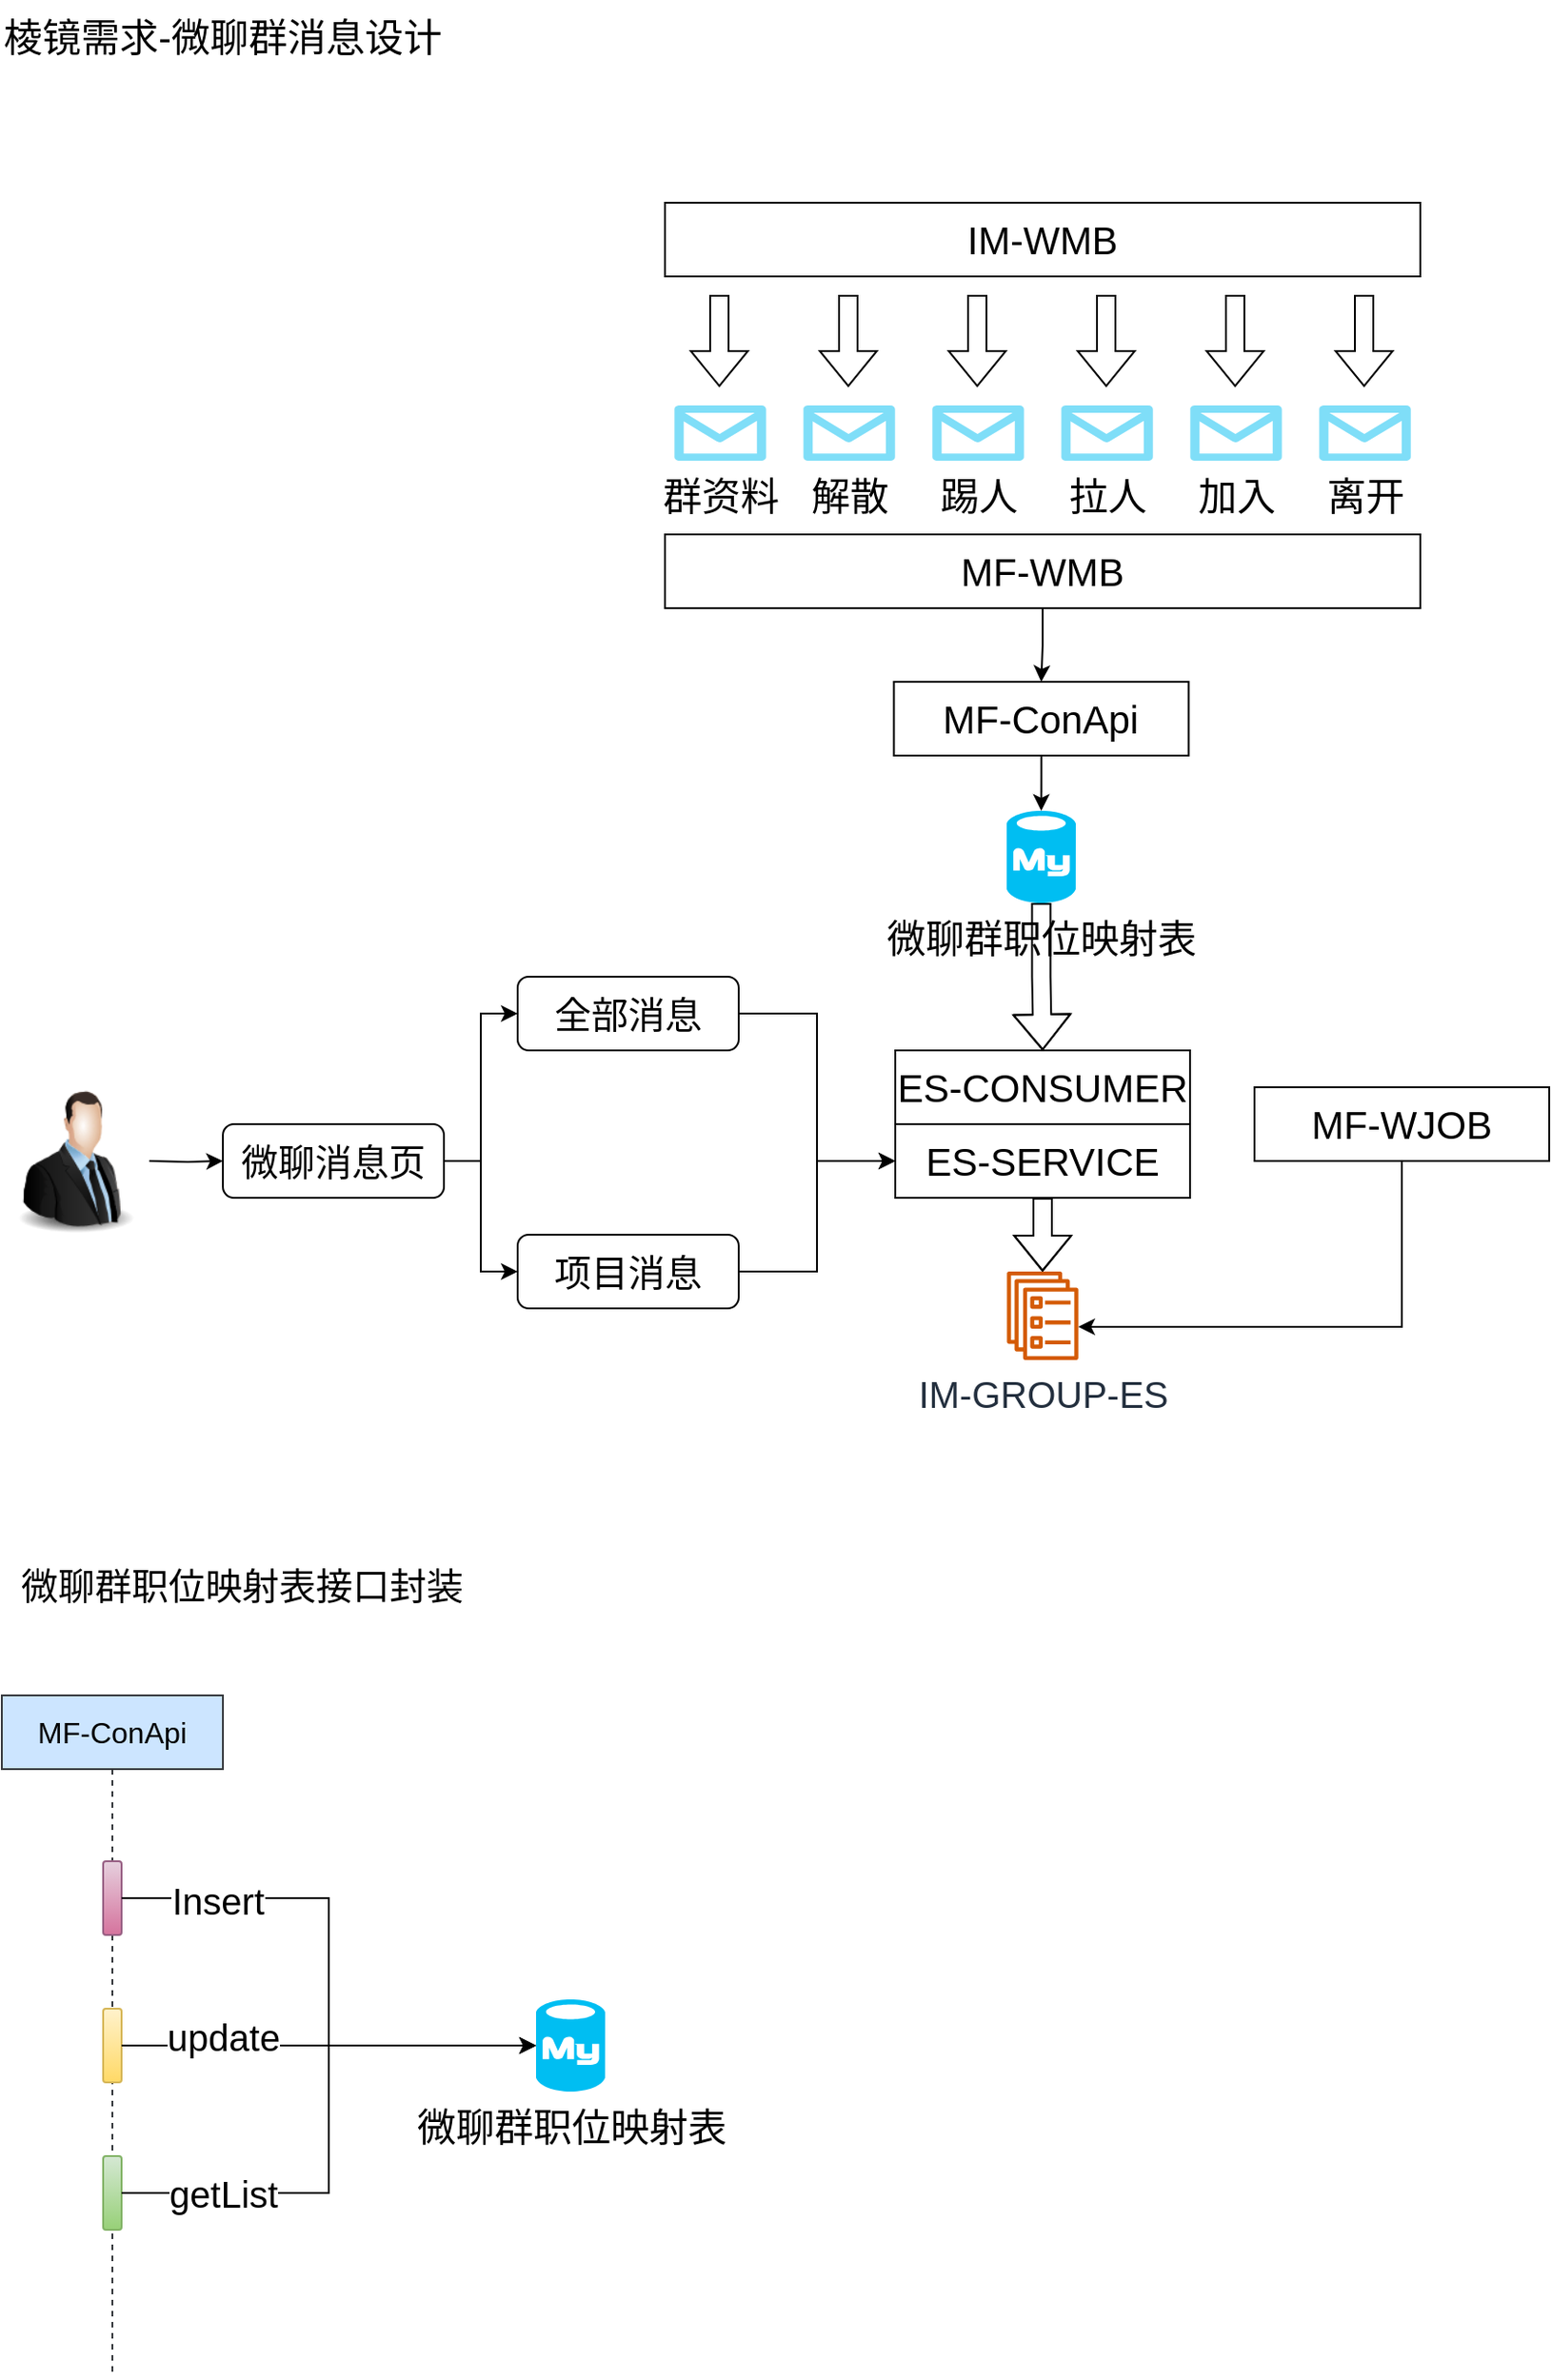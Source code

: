 <mxfile version="20.8.23" type="github">
  <diagram name="第 1 页" id="no80ZFOdHZovuy_X-tqP">
    <mxGraphModel dx="1834" dy="796" grid="1" gridSize="10" guides="1" tooltips="1" connect="1" arrows="1" fold="1" page="0" pageScale="1" pageWidth="827" pageHeight="1169" math="0" shadow="0">
      <root>
        <mxCell id="0" />
        <mxCell id="1" parent="0" />
        <mxCell id="bVZNavHaQ_ImXWAmaFeS-1" value="棱镜需求-微聊群消息设计" style="text;html=1;strokeColor=none;fillColor=none;align=center;verticalAlign=middle;whiteSpace=wrap;rounded=0;fontSize=21;" vertex="1" parent="1">
          <mxGeometry x="-320" y="80" width="240" height="40" as="geometry" />
        </mxCell>
        <mxCell id="bVZNavHaQ_ImXWAmaFeS-10" value="" style="edgeStyle=orthogonalEdgeStyle;rounded=0;orthogonalLoop=1;jettySize=auto;html=1;fontSize=21;" edge="1" parent="1" source="bVZNavHaQ_ImXWAmaFeS-7">
          <mxGeometry relative="1" as="geometry">
            <mxPoint x="380" y="240" as="targetPoint" />
          </mxGeometry>
        </mxCell>
        <mxCell id="bVZNavHaQ_ImXWAmaFeS-11" value="MF-ConApi" style="shape=umlLifeline;perimeter=lifelinePerimeter;whiteSpace=wrap;html=1;container=1;collapsible=0;recursiveResize=0;outlineConnect=0;rounded=0;fontFamily=Helvetica;fontSize=16;strokeColor=#36393d;fillColor=#cce5ff;" vertex="1" parent="1">
          <mxGeometry x="-320" y="1000" width="120" height="370" as="geometry" />
        </mxCell>
        <mxCell id="bVZNavHaQ_ImXWAmaFeS-13" value="" style="html=1;points=[];perimeter=orthogonalPerimeter;rounded=1;fontFamily=Helvetica;fontSize=19;strokeColor=#996185;fillColor=#e6d0de;gradientColor=#d5739d;" vertex="1" parent="bVZNavHaQ_ImXWAmaFeS-11">
          <mxGeometry x="55" y="90" width="10" height="40" as="geometry" />
        </mxCell>
        <mxCell id="bVZNavHaQ_ImXWAmaFeS-15" value="" style="html=1;points=[];perimeter=orthogonalPerimeter;rounded=1;fontFamily=Helvetica;fontSize=19;strokeColor=#d6b656;fillColor=#fff2cc;gradientColor=#ffd966;" vertex="1" parent="bVZNavHaQ_ImXWAmaFeS-11">
          <mxGeometry x="55" y="170" width="10" height="40" as="geometry" />
        </mxCell>
        <mxCell id="bVZNavHaQ_ImXWAmaFeS-17" value="" style="html=1;points=[];perimeter=orthogonalPerimeter;rounded=1;fontFamily=Helvetica;fontSize=19;strokeColor=#82b366;fillColor=#d5e8d4;gradientColor=#97d077;" vertex="1" parent="bVZNavHaQ_ImXWAmaFeS-11">
          <mxGeometry x="55" y="250" width="10" height="40" as="geometry" />
        </mxCell>
        <mxCell id="bVZNavHaQ_ImXWAmaFeS-52" value="IM-GROUP-ES" style="sketch=0;outlineConnect=0;fontColor=#232F3E;gradientColor=none;fillColor=#D45B07;strokeColor=none;dashed=0;verticalLabelPosition=bottom;verticalAlign=top;align=center;html=1;fontSize=20;fontStyle=0;aspect=fixed;pointerEvents=1;shape=mxgraph.aws4.ecs_service;rounded=1;shadow=0;glass=0;" vertex="1" parent="1">
          <mxGeometry x="225.5" y="770" width="39" height="48" as="geometry" />
        </mxCell>
        <mxCell id="bVZNavHaQ_ImXWAmaFeS-53" value="群资料" style="verticalLabelPosition=bottom;html=1;verticalAlign=top;align=center;strokeColor=none;fillColor=#00BEF2;shape=mxgraph.azure.message;pointerEvents=1;rounded=1;shadow=0;glass=0;fontSize=21;" vertex="1" parent="1">
          <mxGeometry x="45" y="300" width="50" height="30" as="geometry" />
        </mxCell>
        <mxCell id="bVZNavHaQ_ImXWAmaFeS-54" value="解散" style="verticalLabelPosition=bottom;html=1;verticalAlign=top;align=center;strokeColor=none;fillColor=#00BEF2;shape=mxgraph.azure.message;pointerEvents=1;rounded=1;shadow=0;glass=0;fontSize=21;" vertex="1" parent="1">
          <mxGeometry x="115" y="300" width="50" height="30" as="geometry" />
        </mxCell>
        <mxCell id="bVZNavHaQ_ImXWAmaFeS-55" value="踢人" style="verticalLabelPosition=bottom;html=1;verticalAlign=top;align=center;strokeColor=none;fillColor=#00BEF2;shape=mxgraph.azure.message;pointerEvents=1;rounded=1;shadow=0;glass=0;fontSize=21;" vertex="1" parent="1">
          <mxGeometry x="185" y="300" width="50" height="30" as="geometry" />
        </mxCell>
        <mxCell id="bVZNavHaQ_ImXWAmaFeS-56" value="拉人" style="verticalLabelPosition=bottom;html=1;verticalAlign=top;align=center;strokeColor=none;fillColor=#00BEF2;shape=mxgraph.azure.message;pointerEvents=1;rounded=1;shadow=0;glass=0;fontSize=21;" vertex="1" parent="1">
          <mxGeometry x="255" y="300" width="50" height="30" as="geometry" />
        </mxCell>
        <mxCell id="bVZNavHaQ_ImXWAmaFeS-57" value="加入" style="verticalLabelPosition=bottom;html=1;verticalAlign=top;align=center;strokeColor=none;fillColor=#00BEF2;shape=mxgraph.azure.message;pointerEvents=1;rounded=1;shadow=0;glass=0;fontSize=21;" vertex="1" parent="1">
          <mxGeometry x="325" y="300" width="50" height="30" as="geometry" />
        </mxCell>
        <mxCell id="bVZNavHaQ_ImXWAmaFeS-58" value="离开" style="verticalLabelPosition=bottom;html=1;verticalAlign=top;align=center;strokeColor=none;fillColor=#00BEF2;shape=mxgraph.azure.message;pointerEvents=1;rounded=1;shadow=0;glass=0;fontSize=21;" vertex="1" parent="1">
          <mxGeometry x="395" y="300" width="50" height="30" as="geometry" />
        </mxCell>
        <mxCell id="bVZNavHaQ_ImXWAmaFeS-63" value="IM-WMB" style="rounded=0;whiteSpace=wrap;html=1;shadow=0;glass=0;fontSize=21;" vertex="1" parent="1">
          <mxGeometry x="40" y="190" width="410" height="40" as="geometry" />
        </mxCell>
        <mxCell id="bVZNavHaQ_ImXWAmaFeS-71" value="" style="shape=flexArrow;endArrow=classic;html=1;rounded=0;fontSize=21;" edge="1" parent="1">
          <mxGeometry width="50" height="50" relative="1" as="geometry">
            <mxPoint x="69.5" y="240" as="sourcePoint" />
            <mxPoint x="69.5" y="290" as="targetPoint" />
          </mxGeometry>
        </mxCell>
        <mxCell id="bVZNavHaQ_ImXWAmaFeS-72" value="" style="shape=flexArrow;endArrow=classic;html=1;rounded=0;fontSize=21;" edge="1" parent="1">
          <mxGeometry width="50" height="50" relative="1" as="geometry">
            <mxPoint x="139.5" y="240" as="sourcePoint" />
            <mxPoint x="139.5" y="290" as="targetPoint" />
          </mxGeometry>
        </mxCell>
        <mxCell id="bVZNavHaQ_ImXWAmaFeS-73" value="" style="shape=flexArrow;endArrow=classic;html=1;rounded=0;fontSize=21;" edge="1" parent="1">
          <mxGeometry width="50" height="50" relative="1" as="geometry">
            <mxPoint x="209.5" y="240" as="sourcePoint" />
            <mxPoint x="209.5" y="290" as="targetPoint" />
          </mxGeometry>
        </mxCell>
        <mxCell id="bVZNavHaQ_ImXWAmaFeS-74" value="" style="shape=flexArrow;endArrow=classic;html=1;rounded=0;fontSize=21;" edge="1" parent="1">
          <mxGeometry width="50" height="50" relative="1" as="geometry">
            <mxPoint x="279.5" y="240" as="sourcePoint" />
            <mxPoint x="279.5" y="290" as="targetPoint" />
          </mxGeometry>
        </mxCell>
        <mxCell id="bVZNavHaQ_ImXWAmaFeS-75" value="" style="shape=flexArrow;endArrow=classic;html=1;rounded=0;fontSize=21;" edge="1" parent="1">
          <mxGeometry width="50" height="50" relative="1" as="geometry">
            <mxPoint x="349.5" y="240" as="sourcePoint" />
            <mxPoint x="349.5" y="290" as="targetPoint" />
          </mxGeometry>
        </mxCell>
        <mxCell id="bVZNavHaQ_ImXWAmaFeS-76" value="" style="shape=flexArrow;endArrow=classic;html=1;rounded=0;fontSize=21;" edge="1" parent="1">
          <mxGeometry width="50" height="50" relative="1" as="geometry">
            <mxPoint x="419.5" y="240" as="sourcePoint" />
            <mxPoint x="419.5" y="290" as="targetPoint" />
          </mxGeometry>
        </mxCell>
        <mxCell id="bVZNavHaQ_ImXWAmaFeS-78" style="edgeStyle=orthogonalEdgeStyle;rounded=0;orthogonalLoop=1;jettySize=auto;html=1;fontSize=21;shape=flexArrow;" edge="1" parent="1" source="bVZNavHaQ_ImXWAmaFeS-77" target="bVZNavHaQ_ImXWAmaFeS-52">
          <mxGeometry relative="1" as="geometry" />
        </mxCell>
        <mxCell id="bVZNavHaQ_ImXWAmaFeS-77" value="ES-SERVICE" style="rounded=0;whiteSpace=wrap;html=1;shadow=0;glass=0;fontSize=21;" vertex="1" parent="1">
          <mxGeometry x="165" y="690" width="160" height="40" as="geometry" />
        </mxCell>
        <mxCell id="bVZNavHaQ_ImXWAmaFeS-107" style="edgeStyle=orthogonalEdgeStyle;rounded=0;orthogonalLoop=1;jettySize=auto;html=1;entryX=0.5;entryY=0;entryDx=0;entryDy=0;fontSize=20;" edge="1" parent="1" source="bVZNavHaQ_ImXWAmaFeS-79" target="bVZNavHaQ_ImXWAmaFeS-105">
          <mxGeometry relative="1" as="geometry" />
        </mxCell>
        <mxCell id="bVZNavHaQ_ImXWAmaFeS-79" value="MF-WMB" style="rounded=0;whiteSpace=wrap;html=1;shadow=0;glass=0;fontSize=21;" vertex="1" parent="1">
          <mxGeometry x="40" y="370" width="410" height="40" as="geometry" />
        </mxCell>
        <mxCell id="bVZNavHaQ_ImXWAmaFeS-85" style="edgeStyle=orthogonalEdgeStyle;shape=flexArrow;rounded=0;orthogonalLoop=1;jettySize=auto;html=1;entryX=0.5;entryY=0;entryDx=0;entryDy=0;fontSize=21;" edge="1" parent="1" source="bVZNavHaQ_ImXWAmaFeS-80" target="bVZNavHaQ_ImXWAmaFeS-84">
          <mxGeometry relative="1" as="geometry" />
        </mxCell>
        <mxCell id="bVZNavHaQ_ImXWAmaFeS-80" value="微聊群职位映射表" style="verticalLabelPosition=bottom;html=1;verticalAlign=top;align=center;strokeColor=none;fillColor=#00BEF2;shape=mxgraph.azure.mysql_database;rounded=0;shadow=0;glass=0;fontSize=21;" vertex="1" parent="1">
          <mxGeometry x="225.5" y="520" width="37.5" height="50" as="geometry" />
        </mxCell>
        <mxCell id="bVZNavHaQ_ImXWAmaFeS-84" value="ES-CONSUMER" style="rounded=0;whiteSpace=wrap;html=1;shadow=0;glass=0;fontSize=21;" vertex="1" parent="1">
          <mxGeometry x="165" y="650" width="160" height="40" as="geometry" />
        </mxCell>
        <mxCell id="bVZNavHaQ_ImXWAmaFeS-90" style="edgeStyle=orthogonalEdgeStyle;rounded=0;orthogonalLoop=1;jettySize=auto;html=1;fontSize=20;" edge="1" parent="1" target="bVZNavHaQ_ImXWAmaFeS-89">
          <mxGeometry relative="1" as="geometry">
            <mxPoint x="-240" y="710" as="sourcePoint" />
          </mxGeometry>
        </mxCell>
        <mxCell id="bVZNavHaQ_ImXWAmaFeS-87" value="" style="image;html=1;image=img/lib/clip_art/people/Suit_Man_128x128.png;rounded=0;shadow=0;glass=0;fontSize=20;" vertex="1" parent="1">
          <mxGeometry x="-320" y="670" width="80" height="80" as="geometry" />
        </mxCell>
        <mxCell id="bVZNavHaQ_ImXWAmaFeS-92" value="" style="edgeStyle=orthogonalEdgeStyle;rounded=0;orthogonalLoop=1;jettySize=auto;html=1;fontSize=20;" edge="1" parent="1" source="bVZNavHaQ_ImXWAmaFeS-89" target="bVZNavHaQ_ImXWAmaFeS-91">
          <mxGeometry relative="1" as="geometry">
            <Array as="points">
              <mxPoint x="-60" y="710" />
              <mxPoint x="-60" y="630" />
            </Array>
          </mxGeometry>
        </mxCell>
        <mxCell id="bVZNavHaQ_ImXWAmaFeS-96" value="" style="edgeStyle=orthogonalEdgeStyle;rounded=0;orthogonalLoop=1;jettySize=auto;html=1;fontSize=20;" edge="1" parent="1" source="bVZNavHaQ_ImXWAmaFeS-89" target="bVZNavHaQ_ImXWAmaFeS-93">
          <mxGeometry relative="1" as="geometry">
            <Array as="points">
              <mxPoint x="-60" y="710" />
              <mxPoint x="-60" y="770" />
            </Array>
          </mxGeometry>
        </mxCell>
        <mxCell id="bVZNavHaQ_ImXWAmaFeS-89" value="微聊消息页" style="rounded=1;whiteSpace=wrap;html=1;shadow=0;glass=0;fontSize=20;" vertex="1" parent="1">
          <mxGeometry x="-200" y="690" width="120" height="40" as="geometry" />
        </mxCell>
        <mxCell id="bVZNavHaQ_ImXWAmaFeS-101" style="edgeStyle=orthogonalEdgeStyle;rounded=0;orthogonalLoop=1;jettySize=auto;html=1;entryX=0;entryY=0.5;entryDx=0;entryDy=0;fontSize=20;" edge="1" parent="1" source="bVZNavHaQ_ImXWAmaFeS-91" target="bVZNavHaQ_ImXWAmaFeS-77">
          <mxGeometry relative="1" as="geometry" />
        </mxCell>
        <mxCell id="bVZNavHaQ_ImXWAmaFeS-91" value="全部消息" style="rounded=1;whiteSpace=wrap;html=1;shadow=0;glass=0;fontSize=20;fillColor=rgb(255, 255, 255);" vertex="1" parent="1">
          <mxGeometry x="-40" y="610" width="120" height="40" as="geometry" />
        </mxCell>
        <mxCell id="bVZNavHaQ_ImXWAmaFeS-102" style="edgeStyle=orthogonalEdgeStyle;rounded=0;orthogonalLoop=1;jettySize=auto;html=1;entryX=0;entryY=0.5;entryDx=0;entryDy=0;fontSize=20;" edge="1" parent="1" source="bVZNavHaQ_ImXWAmaFeS-93" target="bVZNavHaQ_ImXWAmaFeS-77">
          <mxGeometry relative="1" as="geometry" />
        </mxCell>
        <mxCell id="bVZNavHaQ_ImXWAmaFeS-93" value="项目消息" style="rounded=1;whiteSpace=wrap;html=1;shadow=0;glass=0;fontSize=20;fillColor=rgb(255, 255, 255);" vertex="1" parent="1">
          <mxGeometry x="-40" y="750" width="120" height="40" as="geometry" />
        </mxCell>
        <mxCell id="bVZNavHaQ_ImXWAmaFeS-104" style="edgeStyle=orthogonalEdgeStyle;rounded=0;orthogonalLoop=1;jettySize=auto;html=1;fontSize=20;" edge="1" parent="1" source="bVZNavHaQ_ImXWAmaFeS-103" target="bVZNavHaQ_ImXWAmaFeS-52">
          <mxGeometry relative="1" as="geometry">
            <Array as="points">
              <mxPoint x="440" y="800" />
            </Array>
          </mxGeometry>
        </mxCell>
        <mxCell id="bVZNavHaQ_ImXWAmaFeS-103" value="MF-WJOB" style="rounded=0;whiteSpace=wrap;html=1;shadow=0;glass=0;fontSize=21;" vertex="1" parent="1">
          <mxGeometry x="360" y="670" width="160" height="40" as="geometry" />
        </mxCell>
        <mxCell id="bVZNavHaQ_ImXWAmaFeS-108" style="edgeStyle=orthogonalEdgeStyle;rounded=0;orthogonalLoop=1;jettySize=auto;html=1;entryX=0.5;entryY=0;entryDx=0;entryDy=0;entryPerimeter=0;fontSize=20;" edge="1" parent="1" source="bVZNavHaQ_ImXWAmaFeS-105" target="bVZNavHaQ_ImXWAmaFeS-80">
          <mxGeometry relative="1" as="geometry" />
        </mxCell>
        <mxCell id="bVZNavHaQ_ImXWAmaFeS-105" value="MF-ConApi" style="rounded=0;whiteSpace=wrap;html=1;shadow=0;glass=0;fontSize=21;" vertex="1" parent="1">
          <mxGeometry x="164.25" y="450" width="160" height="40" as="geometry" />
        </mxCell>
        <mxCell id="bVZNavHaQ_ImXWAmaFeS-109" value="微聊群职位映射表" style="verticalLabelPosition=bottom;html=1;verticalAlign=top;align=center;strokeColor=none;fillColor=#00BEF2;shape=mxgraph.azure.mysql_database;rounded=0;shadow=0;glass=0;fontSize=21;" vertex="1" parent="1">
          <mxGeometry x="-30" y="1165" width="37.5" height="50" as="geometry" />
        </mxCell>
        <mxCell id="bVZNavHaQ_ImXWAmaFeS-110" style="edgeStyle=orthogonalEdgeStyle;rounded=0;orthogonalLoop=1;jettySize=auto;html=1;entryX=0;entryY=0.5;entryDx=0;entryDy=0;entryPerimeter=0;fontSize=20;" edge="1" parent="1" source="bVZNavHaQ_ImXWAmaFeS-13" target="bVZNavHaQ_ImXWAmaFeS-109">
          <mxGeometry relative="1" as="geometry" />
        </mxCell>
        <mxCell id="bVZNavHaQ_ImXWAmaFeS-113" value="Insert" style="edgeLabel;html=1;align=center;verticalAlign=middle;resizable=0;points=[];fontSize=20;" vertex="1" connectable="0" parent="bVZNavHaQ_ImXWAmaFeS-110">
          <mxGeometry x="-0.659" y="-1" relative="1" as="geometry">
            <mxPoint as="offset" />
          </mxGeometry>
        </mxCell>
        <mxCell id="bVZNavHaQ_ImXWAmaFeS-111" style="edgeStyle=orthogonalEdgeStyle;rounded=0;orthogonalLoop=1;jettySize=auto;html=1;entryX=0;entryY=0.5;entryDx=0;entryDy=0;entryPerimeter=0;fontSize=20;" edge="1" parent="1" source="bVZNavHaQ_ImXWAmaFeS-15" target="bVZNavHaQ_ImXWAmaFeS-109">
          <mxGeometry relative="1" as="geometry" />
        </mxCell>
        <mxCell id="bVZNavHaQ_ImXWAmaFeS-114" value="update" style="edgeLabel;html=1;align=center;verticalAlign=middle;resizable=0;points=[];fontSize=20;" vertex="1" connectable="0" parent="bVZNavHaQ_ImXWAmaFeS-111">
          <mxGeometry x="-0.609" y="3" relative="1" as="geometry">
            <mxPoint x="11" y="-2" as="offset" />
          </mxGeometry>
        </mxCell>
        <mxCell id="bVZNavHaQ_ImXWAmaFeS-112" style="edgeStyle=orthogonalEdgeStyle;rounded=0;orthogonalLoop=1;jettySize=auto;html=1;entryX=0;entryY=0.5;entryDx=0;entryDy=0;entryPerimeter=0;fontSize=20;" edge="1" parent="1" source="bVZNavHaQ_ImXWAmaFeS-17" target="bVZNavHaQ_ImXWAmaFeS-109">
          <mxGeometry relative="1" as="geometry" />
        </mxCell>
        <mxCell id="bVZNavHaQ_ImXWAmaFeS-115" value="getList" style="edgeLabel;html=1;align=center;verticalAlign=middle;resizable=0;points=[];fontSize=20;" vertex="1" connectable="0" parent="bVZNavHaQ_ImXWAmaFeS-112">
          <mxGeometry x="-0.698" y="2" relative="1" as="geometry">
            <mxPoint x="9" y="2" as="offset" />
          </mxGeometry>
        </mxCell>
        <mxCell id="bVZNavHaQ_ImXWAmaFeS-116" value="微聊群职位映射表接口封装" style="text;html=1;align=center;verticalAlign=middle;resizable=0;points=[];autosize=1;strokeColor=none;fillColor=none;fontSize=20;" vertex="1" parent="1">
          <mxGeometry x="-320" y="920" width="260" height="40" as="geometry" />
        </mxCell>
      </root>
    </mxGraphModel>
  </diagram>
</mxfile>
